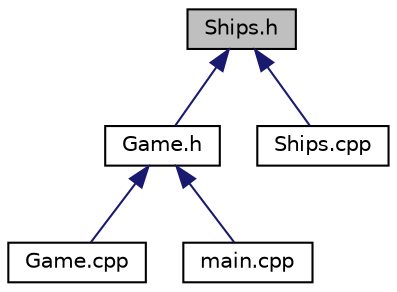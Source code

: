 digraph "Ships.h"
{
  edge [fontname="Helvetica",fontsize="10",labelfontname="Helvetica",labelfontsize="10"];
  node [fontname="Helvetica",fontsize="10",shape=record];
  Node3 [label="Ships.h",height=0.2,width=0.4,color="black", fillcolor="grey75", style="filled", fontcolor="black"];
  Node3 -> Node4 [dir="back",color="midnightblue",fontsize="10",style="solid",fontname="Helvetica"];
  Node4 [label="Game.h",height=0.2,width=0.4,color="black", fillcolor="white", style="filled",URL="$Game_8h.html",tooltip="declares methods and member variables needed for game play "];
  Node4 -> Node5 [dir="back",color="midnightblue",fontsize="10",style="solid",fontname="Helvetica"];
  Node5 [label="Game.cpp",height=0.2,width=0.4,color="black", fillcolor="white", style="filled",URL="$Game_8cpp.html",tooltip="implemented methods needed for game play from header file "];
  Node4 -> Node6 [dir="back",color="midnightblue",fontsize="10",style="solid",fontname="Helvetica"];
  Node6 [label="main.cpp",height=0.2,width=0.4,color="black", fillcolor="white", style="filled",URL="$main_8cpp.html",tooltip="calls game setup and run "];
  Node3 -> Node7 [dir="back",color="midnightblue",fontsize="10",style="solid",fontname="Helvetica"];
  Node7 [label="Ships.cpp",height=0.2,width=0.4,color="black", fillcolor="white", style="filled",URL="$Ships_8cpp.html",tooltip="implements methods in Ships.h "];
}
